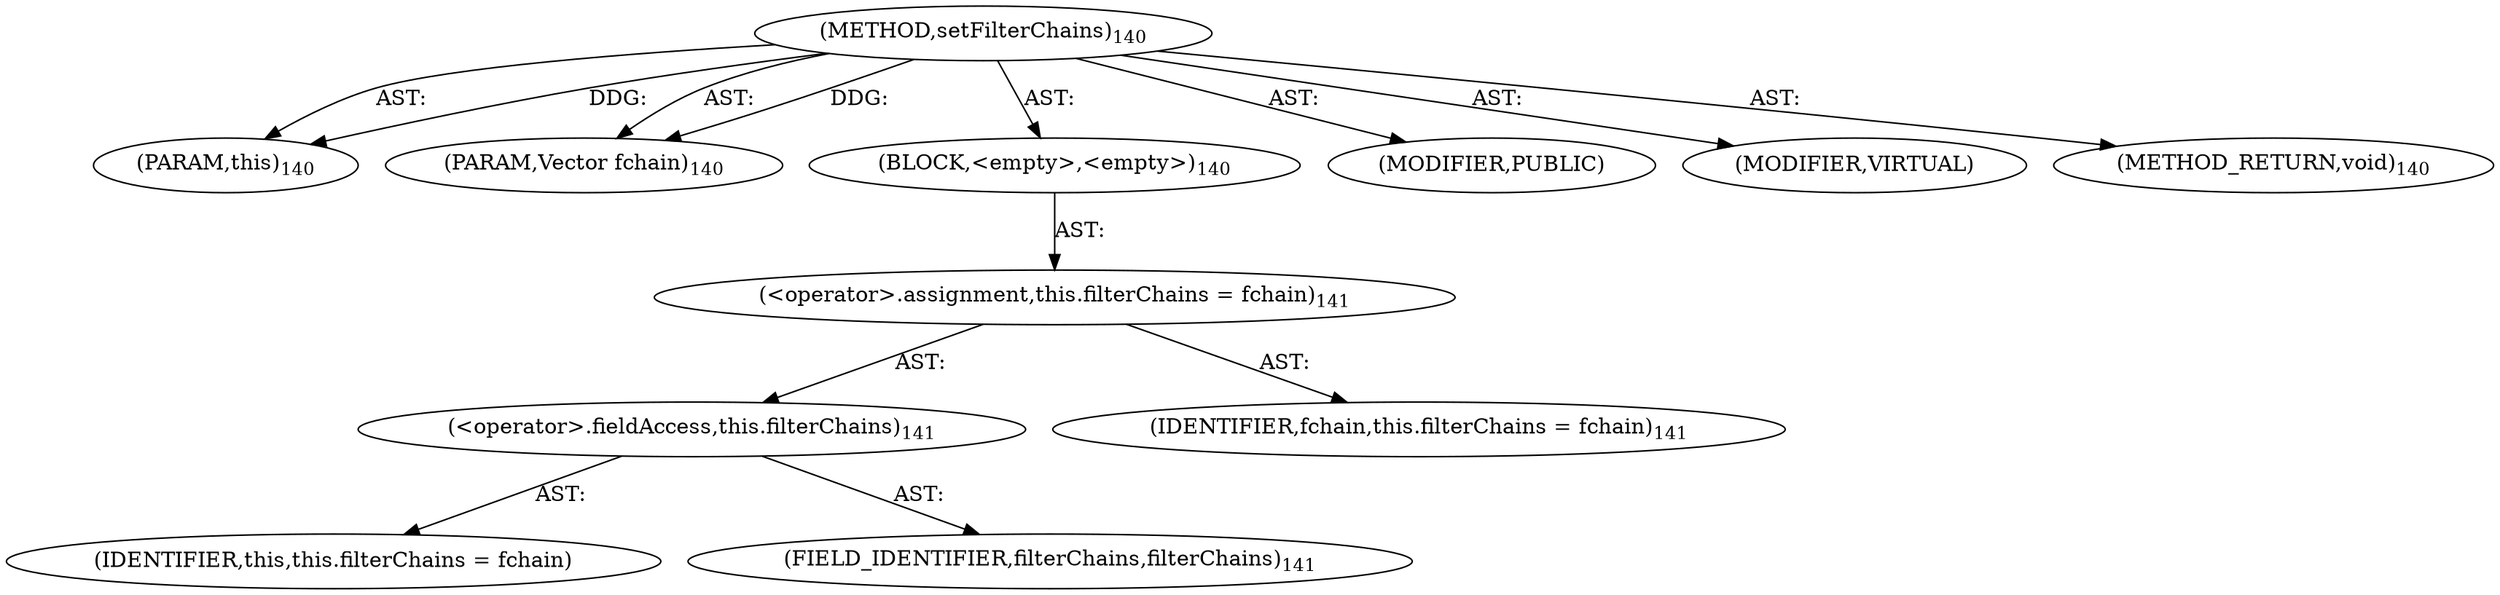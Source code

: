 digraph "setFilterChains" {  
"111669149700" [label = <(METHOD,setFilterChains)<SUB>140</SUB>> ]
"115964117000" [label = <(PARAM,this)<SUB>140</SUB>> ]
"115964117001" [label = <(PARAM,Vector fchain)<SUB>140</SUB>> ]
"25769803780" [label = <(BLOCK,&lt;empty&gt;,&lt;empty&gt;)<SUB>140</SUB>> ]
"30064771079" [label = <(&lt;operator&gt;.assignment,this.filterChains = fchain)<SUB>141</SUB>> ]
"30064771080" [label = <(&lt;operator&gt;.fieldAccess,this.filterChains)<SUB>141</SUB>> ]
"68719476746" [label = <(IDENTIFIER,this,this.filterChains = fchain)> ]
"55834574852" [label = <(FIELD_IDENTIFIER,filterChains,filterChains)<SUB>141</SUB>> ]
"68719476747" [label = <(IDENTIFIER,fchain,this.filterChains = fchain)<SUB>141</SUB>> ]
"133143986190" [label = <(MODIFIER,PUBLIC)> ]
"133143986191" [label = <(MODIFIER,VIRTUAL)> ]
"128849018884" [label = <(METHOD_RETURN,void)<SUB>140</SUB>> ]
  "111669149700" -> "115964117000"  [ label = "AST: "] 
  "111669149700" -> "115964117001"  [ label = "AST: "] 
  "111669149700" -> "25769803780"  [ label = "AST: "] 
  "111669149700" -> "133143986190"  [ label = "AST: "] 
  "111669149700" -> "133143986191"  [ label = "AST: "] 
  "111669149700" -> "128849018884"  [ label = "AST: "] 
  "25769803780" -> "30064771079"  [ label = "AST: "] 
  "30064771079" -> "30064771080"  [ label = "AST: "] 
  "30064771079" -> "68719476747"  [ label = "AST: "] 
  "30064771080" -> "68719476746"  [ label = "AST: "] 
  "30064771080" -> "55834574852"  [ label = "AST: "] 
  "111669149700" -> "115964117000"  [ label = "DDG: "] 
  "111669149700" -> "115964117001"  [ label = "DDG: "] 
}
